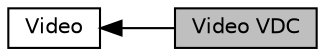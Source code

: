 digraph "Video VDC"
{
  edge [fontname="Helvetica",fontsize="10",labelfontname="Helvetica",labelfontsize="10"];
  node [fontname="Helvetica",fontsize="10",shape=box];
  rankdir=LR;
  Node1 [label="Video VDC",height=0.2,width=0.4,color="black", fillcolor="grey75", style="filled", fontcolor="black",tooltip="VDC Unit Module."];
  Node2 [label="Video",height=0.2,width=0.4,color="black", fillcolor="white", style="filled",URL="$d3/d25/group__R__SW__PKG__93__VIDEO__API.html",tooltip="Video module, allows the user to set up and control video output configuration and processing."];
  Node2->Node1 [shape=plaintext, dir="back", style="solid"];
}
